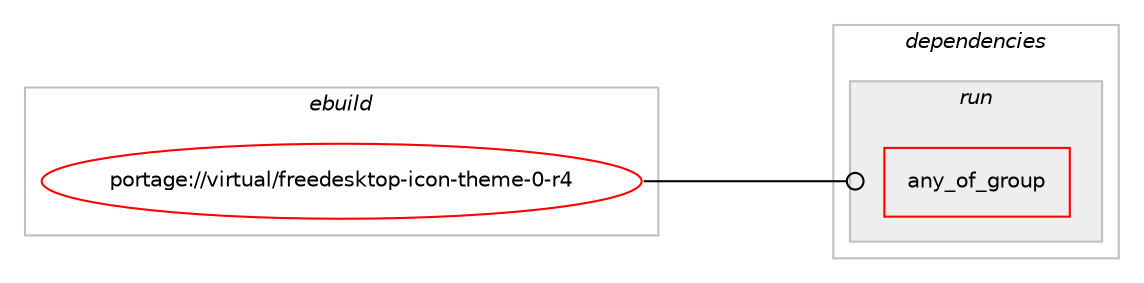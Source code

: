 digraph prolog {

# *************
# Graph options
# *************

newrank=true;
concentrate=true;
compound=true;
graph [rankdir=LR,fontname=Helvetica,fontsize=10,ranksep=1.5];#, ranksep=2.5, nodesep=0.2];
edge  [arrowhead=vee];
node  [fontname=Helvetica,fontsize=10];

# **********
# The ebuild
# **********

subgraph cluster_leftcol {
color=gray;
rank=same;
label=<<i>ebuild</i>>;
id [label="portage://virtual/freedesktop-icon-theme-0-r4", color=red, width=4, href="../virtual/freedesktop-icon-theme-0-r4.svg"];
}

# ****************
# The dependencies
# ****************

subgraph cluster_midcol {
color=gray;
label=<<i>dependencies</i>>;
subgraph cluster_compile {
fillcolor="#eeeeee";
style=filled;
label=<<i>compile</i>>;
}
subgraph cluster_compileandrun {
fillcolor="#eeeeee";
style=filled;
label=<<i>compile and run</i>>;
}
subgraph cluster_run {
fillcolor="#eeeeee";
style=filled;
label=<<i>run</i>>;
subgraph any2771 {
dependency222399 [label=<<TABLE BORDER="0" CELLBORDER="1" CELLSPACING="0" CELLPADDING="4"><TR><TD CELLPADDING="10">any_of_group</TD></TR></TABLE>>, shape=none, color=red];# *** BEGIN UNKNOWN DEPENDENCY TYPE (TODO) ***
# dependency222399 -> package_dependency(portage://virtual/freedesktop-icon-theme-0-r4,run,no,x11-themes,adwaita-icon-theme,none,[,,],[],[])
# *** END UNKNOWN DEPENDENCY TYPE (TODO) ***

# *** BEGIN UNKNOWN DEPENDENCY TYPE (TODO) ***
# dependency222399 -> package_dependency(portage://virtual/freedesktop-icon-theme-0-r4,run,no,x11-themes,faenza-icon-theme,none,[,,],[],[])
# *** END UNKNOWN DEPENDENCY TYPE (TODO) ***

# *** BEGIN UNKNOWN DEPENDENCY TYPE (TODO) ***
# dependency222399 -> package_dependency(portage://virtual/freedesktop-icon-theme-0-r4,run,no,lxde-base,lxde-icon-theme,none,[,,],[],[])
# *** END UNKNOWN DEPENDENCY TYPE (TODO) ***

# *** BEGIN UNKNOWN DEPENDENCY TYPE (TODO) ***
# dependency222399 -> package_dependency(portage://virtual/freedesktop-icon-theme-0-r4,run,no,x11-themes,tango-icon-theme,none,[,,],[],[])
# *** END UNKNOWN DEPENDENCY TYPE (TODO) ***

# *** BEGIN UNKNOWN DEPENDENCY TYPE (TODO) ***
# dependency222399 -> package_dependency(portage://virtual/freedesktop-icon-theme-0-r4,run,no,kde-frameworks,breeze-icons,none,[,,],[],[])
# *** END UNKNOWN DEPENDENCY TYPE (TODO) ***

# *** BEGIN UNKNOWN DEPENDENCY TYPE (TODO) ***
# dependency222399 -> package_dependency(portage://virtual/freedesktop-icon-theme-0-r4,run,no,kde-frameworks,oxygen-icons,none,[,,],[],[])
# *** END UNKNOWN DEPENDENCY TYPE (TODO) ***

# *** BEGIN UNKNOWN DEPENDENCY TYPE (TODO) ***
# dependency222399 -> package_dependency(portage://virtual/freedesktop-icon-theme-0-r4,run,no,x11-themes,mate-icon-theme,none,[,,],[],[])
# *** END UNKNOWN DEPENDENCY TYPE (TODO) ***

# *** BEGIN UNKNOWN DEPENDENCY TYPE (TODO) ***
# dependency222399 -> package_dependency(portage://virtual/freedesktop-icon-theme-0-r4,run,no,x11-themes,elementary-xfce-icon-theme,none,[,,],[],[])
# *** END UNKNOWN DEPENDENCY TYPE (TODO) ***

}
id:e -> dependency222399:w [weight=20,style="solid",arrowhead="odot"];
}
}

# **************
# The candidates
# **************

subgraph cluster_choices {
rank=same;
color=gray;
label=<<i>candidates</i>>;

}

}
